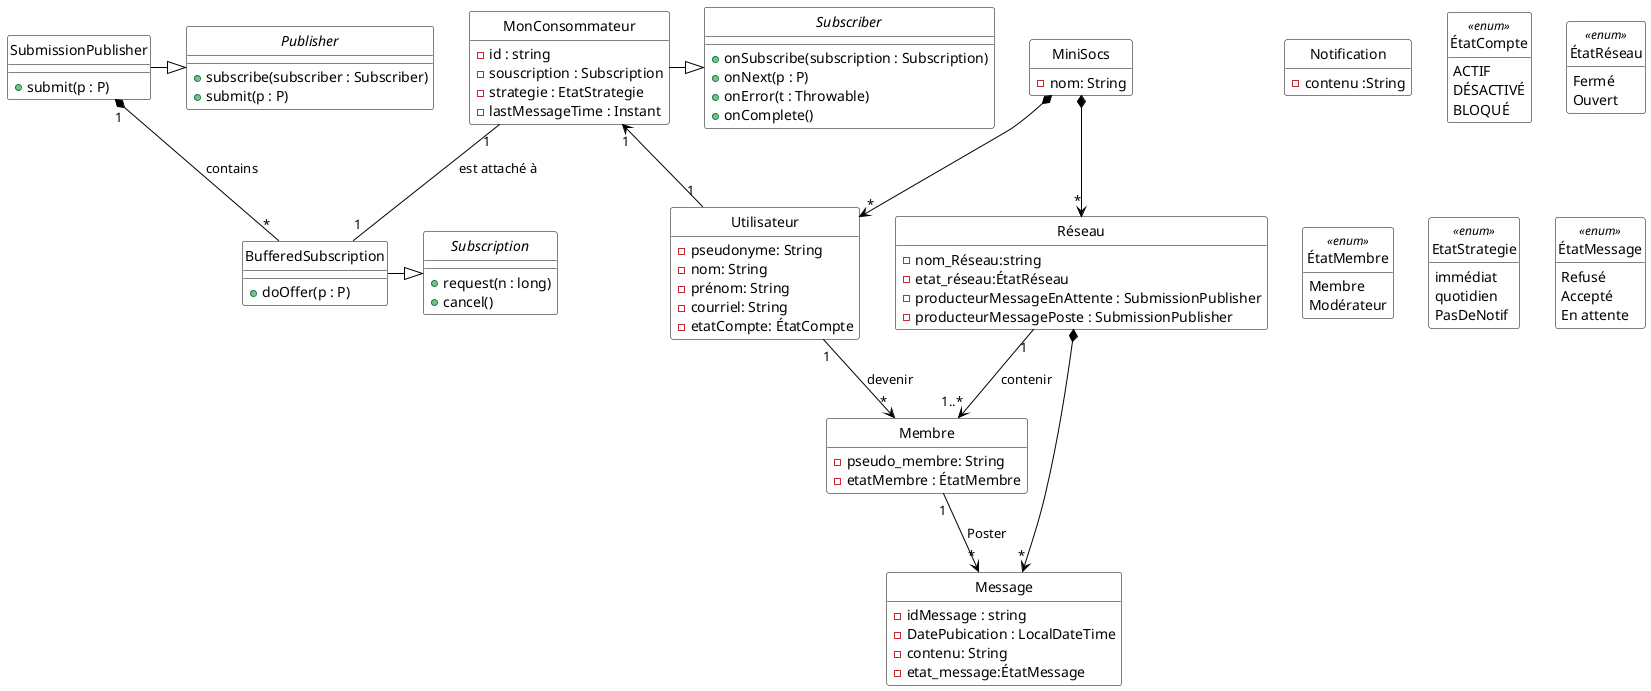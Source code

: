 @startuml

'Diagramme de classes (PlantUML)'

'Configuration charte graphique'
hide empty methods
hide circle
skinparam class {
  BackgroundColor White
  ArrowColor Black
  BorderColor Black
}

'Classes, énumérations, etc.'
class MiniSocs {
  - nom: String
}
class Utilisateur {
  - pseudonyme: String
  - nom: String
  - prénom: String
  - courriel: String
  - etatCompte: ÉtatCompte
}
class Membre {
  - pseudo_membre: String
  - etatMembre : ÉtatMembre
}
class Réseau {
  - nom_Réseau:string
  - etat_réseau:ÉtatRéseau
  - producteurMessageEnAttente : SubmissionPublisher
  - producteurMessagePoste : SubmissionPublisher
    
}
class Message {
  -idMessage : string
  -DatePubication : LocalDateTime
  - contenu: String
  - etat_message:ÉtatMessage
}


interface Publisher {
    + subscribe(subscriber : Subscriber)
    + submit(p : P)
}

interface Subscriber {
    + onSubscribe(subscription : Subscription)
    + onNext(p : P)
    + onError(t : Throwable)
    + onComplete()
}

interface Subscription {
    + request(n : long)
    + cancel()
}

class SubmissionPublisher {
    + submit(p : P)
}

class BufferedSubscription {
    + doOffer(p : P)
}







class Notification {
  -contenu :String
}

class MonConsommateur {
  - id : string 
  - souscription : Subscription
  - strategie : EtatStrategie
  - lastMessageTime : Instant 
}


  

enum ÉtatCompte <<enum>> {
  ACTIF
  DÉSACTIVÉ
  BLOQUÉ
}
enum ÉtatRéseau <<enum>> {
  Fermé
  Ouvert
}
enum ÉtatMembre <<enum>> {
  Membre
  Modérateur
}
enum EtatStrategie  <<enum>> {
 immédiat 
 quotidien 
 PasDeNotif
}


enum ÉtatMessage <<enum>> {
 Refusé
 Accepté
 En attente
}




'Associations, etc.'
MiniSocs *--> "*" Utilisateur
Utilisateur "1"-->"*" Membre : devenir
Réseau "1" --> "1..*" Membre : contenir
Membre "1" --> "*" Message   : Poster
MonConsommateur "1"<--"1" Utilisateur   
Réseau *--> "*" Message
MiniSocs *--> "*" Réseau
BufferedSubscription -|> Subscription
MonConsommateur -|> Subscriber
SubmissionPublisher -|> Publisher

SubmissionPublisher "1" *-- "*" BufferedSubscription : contains
MonConsommateur "1" -- "1" BufferedSubscription : est attaché à


'Au besoin, aides pour le positionnement'

@enduml
